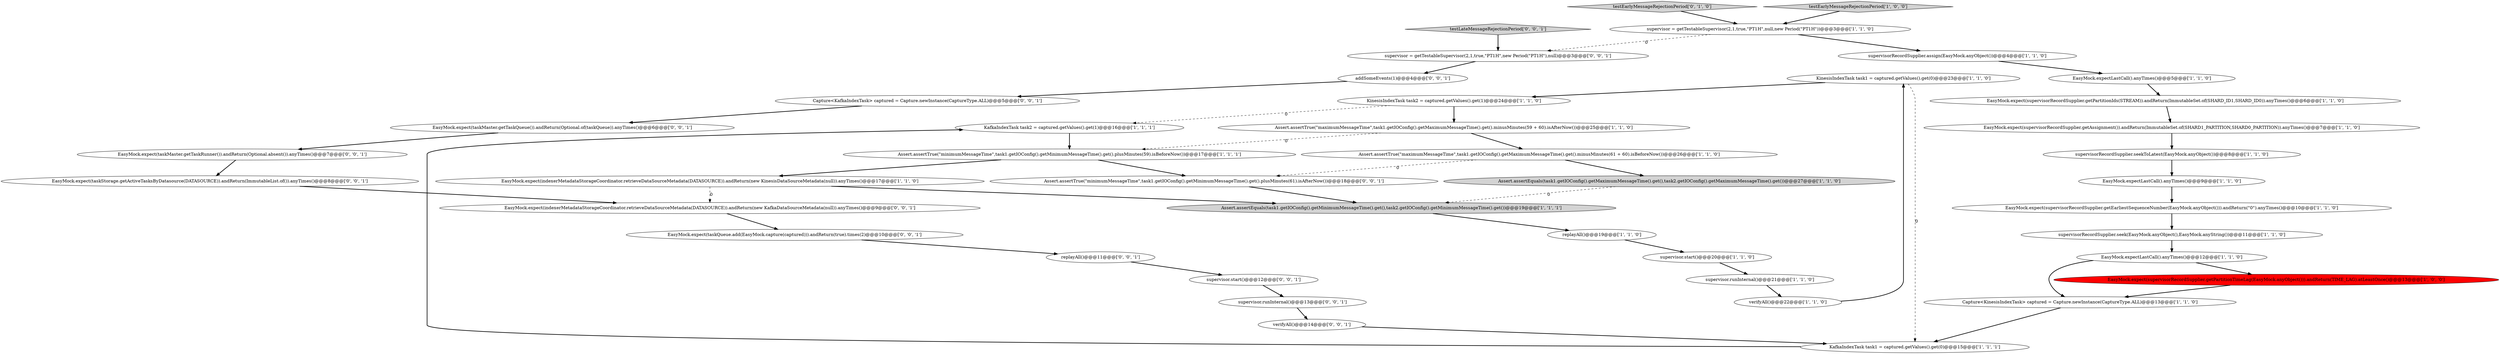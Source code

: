 digraph {
21 [style = filled, label = "KinesisIndexTask task1 = captured.getValues().get(0)@@@23@@@['1', '1', '0']", fillcolor = white, shape = ellipse image = "AAA0AAABBB1BBB"];
32 [style = filled, label = "testLateMessageRejectionPeriod['0', '0', '1']", fillcolor = lightgray, shape = diamond image = "AAA0AAABBB3BBB"];
10 [style = filled, label = "KafkaIndexTask task2 = captured.getValues().get(1)@@@16@@@['1', '1', '1']", fillcolor = white, shape = ellipse image = "AAA0AAABBB1BBB"];
29 [style = filled, label = "Capture<KafkaIndexTask> captured = Capture.newInstance(CaptureType.ALL)@@@5@@@['0', '0', '1']", fillcolor = white, shape = ellipse image = "AAA0AAABBB3BBB"];
24 [style = filled, label = "EasyMock.expectLastCall().anyTimes()@@@12@@@['1', '1', '0']", fillcolor = white, shape = ellipse image = "AAA0AAABBB1BBB"];
38 [style = filled, label = "EasyMock.expect(taskMaster.getTaskQueue()).andReturn(Optional.of(taskQueue)).anyTimes()@@@6@@@['0', '0', '1']", fillcolor = white, shape = ellipse image = "AAA0AAABBB3BBB"];
16 [style = filled, label = "KinesisIndexTask task2 = captured.getValues().get(1)@@@24@@@['1', '1', '0']", fillcolor = white, shape = ellipse image = "AAA0AAABBB1BBB"];
8 [style = filled, label = "verifyAll()@@@22@@@['1', '1', '0']", fillcolor = white, shape = ellipse image = "AAA0AAABBB1BBB"];
9 [style = filled, label = "supervisorRecordSupplier.assign(EasyMock.anyObject())@@@4@@@['1', '1', '0']", fillcolor = white, shape = ellipse image = "AAA0AAABBB1BBB"];
20 [style = filled, label = "EasyMock.expect(indexerMetadataStorageCoordinator.retrieveDataSourceMetadata(DATASOURCE)).andReturn(new KinesisDataSourceMetadata(null)).anyTimes()@@@17@@@['1', '1', '0']", fillcolor = white, shape = ellipse image = "AAA0AAABBB1BBB"];
13 [style = filled, label = "supervisorRecordSupplier.seekToLatest(EasyMock.anyObject())@@@8@@@['1', '1', '0']", fillcolor = white, shape = ellipse image = "AAA0AAABBB1BBB"];
0 [style = filled, label = "EasyMock.expect(supervisorRecordSupplier.getPartitionIds(STREAM)).andReturn(ImmutableSet.of(SHARD_ID1,SHARD_ID0)).anyTimes()@@@6@@@['1', '1', '0']", fillcolor = white, shape = ellipse image = "AAA0AAABBB1BBB"];
3 [style = filled, label = "KafkaIndexTask task1 = captured.getValues().get(0)@@@15@@@['1', '1', '1']", fillcolor = white, shape = ellipse image = "AAA0AAABBB1BBB"];
4 [style = filled, label = "Assert.assertEquals(task1.getIOConfig().getMaximumMessageTime().get(),task2.getIOConfig().getMaximumMessageTime().get())@@@27@@@['1', '1', '0']", fillcolor = lightgray, shape = ellipse image = "AAA0AAABBB1BBB"];
27 [style = filled, label = "testEarlyMessageRejectionPeriod['0', '1', '0']", fillcolor = lightgray, shape = diamond image = "AAA0AAABBB2BBB"];
5 [style = filled, label = "Assert.assertTrue(\"maximumMessageTime\",task1.getIOConfig().getMaximumMessageTime().get().minusMinutes(59 + 60).isAfterNow())@@@25@@@['1', '1', '0']", fillcolor = white, shape = ellipse image = "AAA0AAABBB1BBB"];
14 [style = filled, label = "supervisorRecordSupplier.seek(EasyMock.anyObject(),EasyMock.anyString())@@@11@@@['1', '1', '0']", fillcolor = white, shape = ellipse image = "AAA0AAABBB1BBB"];
6 [style = filled, label = "replayAll()@@@19@@@['1', '1', '0']", fillcolor = white, shape = ellipse image = "AAA0AAABBB1BBB"];
18 [style = filled, label = "Capture<KinesisIndexTask> captured = Capture.newInstance(CaptureType.ALL)@@@13@@@['1', '1', '0']", fillcolor = white, shape = ellipse image = "AAA0AAABBB1BBB"];
25 [style = filled, label = "EasyMock.expectLastCall().anyTimes()@@@9@@@['1', '1', '0']", fillcolor = white, shape = ellipse image = "AAA0AAABBB1BBB"];
7 [style = filled, label = "Assert.assertTrue(\"maximumMessageTime\",task1.getIOConfig().getMaximumMessageTime().get().minusMinutes(61 + 60).isBeforeNow())@@@26@@@['1', '1', '0']", fillcolor = white, shape = ellipse image = "AAA0AAABBB1BBB"];
37 [style = filled, label = "supervisor.runInternal()@@@13@@@['0', '0', '1']", fillcolor = white, shape = ellipse image = "AAA0AAABBB3BBB"];
2 [style = filled, label = "supervisor = getTestableSupervisor(2,1,true,\"PT1H\",null,new Period(\"PT1H\"))@@@3@@@['1', '1', '0']", fillcolor = white, shape = ellipse image = "AAA0AAABBB1BBB"];
11 [style = filled, label = "EasyMock.expectLastCall().anyTimes()@@@5@@@['1', '1', '0']", fillcolor = white, shape = ellipse image = "AAA0AAABBB1BBB"];
34 [style = filled, label = "EasyMock.expect(taskMaster.getTaskRunner()).andReturn(Optional.absent()).anyTimes()@@@7@@@['0', '0', '1']", fillcolor = white, shape = ellipse image = "AAA0AAABBB3BBB"];
33 [style = filled, label = "EasyMock.expect(taskStorage.getActiveTasksByDatasource(DATASOURCE)).andReturn(ImmutableList.of()).anyTimes()@@@8@@@['0', '0', '1']", fillcolor = white, shape = ellipse image = "AAA0AAABBB3BBB"];
35 [style = filled, label = "supervisor = getTestableSupervisor(2,1,true,\"PT1H\",new Period(\"PT1H\"),null)@@@3@@@['0', '0', '1']", fillcolor = white, shape = ellipse image = "AAA0AAABBB3BBB"];
19 [style = filled, label = "EasyMock.expect(supervisorRecordSupplier.getEarliestSequenceNumber(EasyMock.anyObject())).andReturn(\"0\").anyTimes()@@@10@@@['1', '1', '0']", fillcolor = white, shape = ellipse image = "AAA0AAABBB1BBB"];
15 [style = filled, label = "EasyMock.expect(supervisorRecordSupplier.getPartitionTimeLag(EasyMock.anyObject())).andReturn(TIME_LAG).atLeastOnce()@@@13@@@['1', '0', '0']", fillcolor = red, shape = ellipse image = "AAA1AAABBB1BBB"];
30 [style = filled, label = "replayAll()@@@11@@@['0', '0', '1']", fillcolor = white, shape = ellipse image = "AAA0AAABBB3BBB"];
36 [style = filled, label = "verifyAll()@@@14@@@['0', '0', '1']", fillcolor = white, shape = ellipse image = "AAA0AAABBB3BBB"];
39 [style = filled, label = "addSomeEvents(1)@@@4@@@['0', '0', '1']", fillcolor = white, shape = ellipse image = "AAA0AAABBB3BBB"];
23 [style = filled, label = "EasyMock.expect(supervisorRecordSupplier.getAssignment()).andReturn(ImmutableSet.of(SHARD1_PARTITION,SHARD0_PARTITION)).anyTimes()@@@7@@@['1', '1', '0']", fillcolor = white, shape = ellipse image = "AAA0AAABBB1BBB"];
17 [style = filled, label = "supervisor.start()@@@20@@@['1', '1', '0']", fillcolor = white, shape = ellipse image = "AAA0AAABBB1BBB"];
1 [style = filled, label = "Assert.assertEquals(task1.getIOConfig().getMinimumMessageTime().get(),task2.getIOConfig().getMinimumMessageTime().get())@@@19@@@['1', '1', '1']", fillcolor = lightgray, shape = ellipse image = "AAA0AAABBB1BBB"];
22 [style = filled, label = "supervisor.runInternal()@@@21@@@['1', '1', '0']", fillcolor = white, shape = ellipse image = "AAA0AAABBB1BBB"];
31 [style = filled, label = "EasyMock.expect(taskQueue.add(EasyMock.capture(captured))).andReturn(true).times(2)@@@10@@@['0', '0', '1']", fillcolor = white, shape = ellipse image = "AAA0AAABBB3BBB"];
28 [style = filled, label = "EasyMock.expect(indexerMetadataStorageCoordinator.retrieveDataSourceMetadata(DATASOURCE)).andReturn(new KafkaDataSourceMetadata(null)).anyTimes()@@@9@@@['0', '0', '1']", fillcolor = white, shape = ellipse image = "AAA0AAABBB3BBB"];
26 [style = filled, label = "Assert.assertTrue(\"minimumMessageTime\",task1.getIOConfig().getMinimumMessageTime().get().plusMinutes(59).isBeforeNow())@@@17@@@['1', '1', '1']", fillcolor = white, shape = ellipse image = "AAA0AAABBB1BBB"];
40 [style = filled, label = "supervisor.start()@@@12@@@['0', '0', '1']", fillcolor = white, shape = ellipse image = "AAA0AAABBB3BBB"];
41 [style = filled, label = "Assert.assertTrue(\"minimumMessageTime\",task1.getIOConfig().getMinimumMessageTime().get().plusMinutes(61).isAfterNow())@@@18@@@['0', '0', '1']", fillcolor = white, shape = ellipse image = "AAA0AAABBB3BBB"];
12 [style = filled, label = "testEarlyMessageRejectionPeriod['1', '0', '0']", fillcolor = lightgray, shape = diamond image = "AAA0AAABBB1BBB"];
6->17 [style = bold, label=""];
13->25 [style = bold, label=""];
14->24 [style = bold, label=""];
32->35 [style = bold, label=""];
18->3 [style = bold, label=""];
21->3 [style = dashed, label="0"];
4->1 [style = dashed, label="0"];
9->11 [style = bold, label=""];
37->36 [style = bold, label=""];
5->26 [style = dashed, label="0"];
2->35 [style = dashed, label="0"];
33->28 [style = bold, label=""];
28->31 [style = bold, label=""];
35->39 [style = bold, label=""];
34->33 [style = bold, label=""];
20->28 [style = dashed, label="0"];
10->26 [style = bold, label=""];
2->9 [style = bold, label=""];
20->1 [style = bold, label=""];
7->4 [style = bold, label=""];
41->1 [style = bold, label=""];
17->22 [style = bold, label=""];
24->18 [style = bold, label=""];
15->18 [style = bold, label=""];
22->8 [style = bold, label=""];
3->10 [style = bold, label=""];
26->41 [style = bold, label=""];
12->2 [style = bold, label=""];
11->0 [style = bold, label=""];
1->6 [style = bold, label=""];
0->23 [style = bold, label=""];
19->14 [style = bold, label=""];
23->13 [style = bold, label=""];
16->10 [style = dashed, label="0"];
31->30 [style = bold, label=""];
25->19 [style = bold, label=""];
38->34 [style = bold, label=""];
21->16 [style = bold, label=""];
8->21 [style = bold, label=""];
16->5 [style = bold, label=""];
5->7 [style = bold, label=""];
30->40 [style = bold, label=""];
29->38 [style = bold, label=""];
7->41 [style = dashed, label="0"];
27->2 [style = bold, label=""];
26->20 [style = bold, label=""];
40->37 [style = bold, label=""];
39->29 [style = bold, label=""];
24->15 [style = bold, label=""];
36->3 [style = bold, label=""];
}
